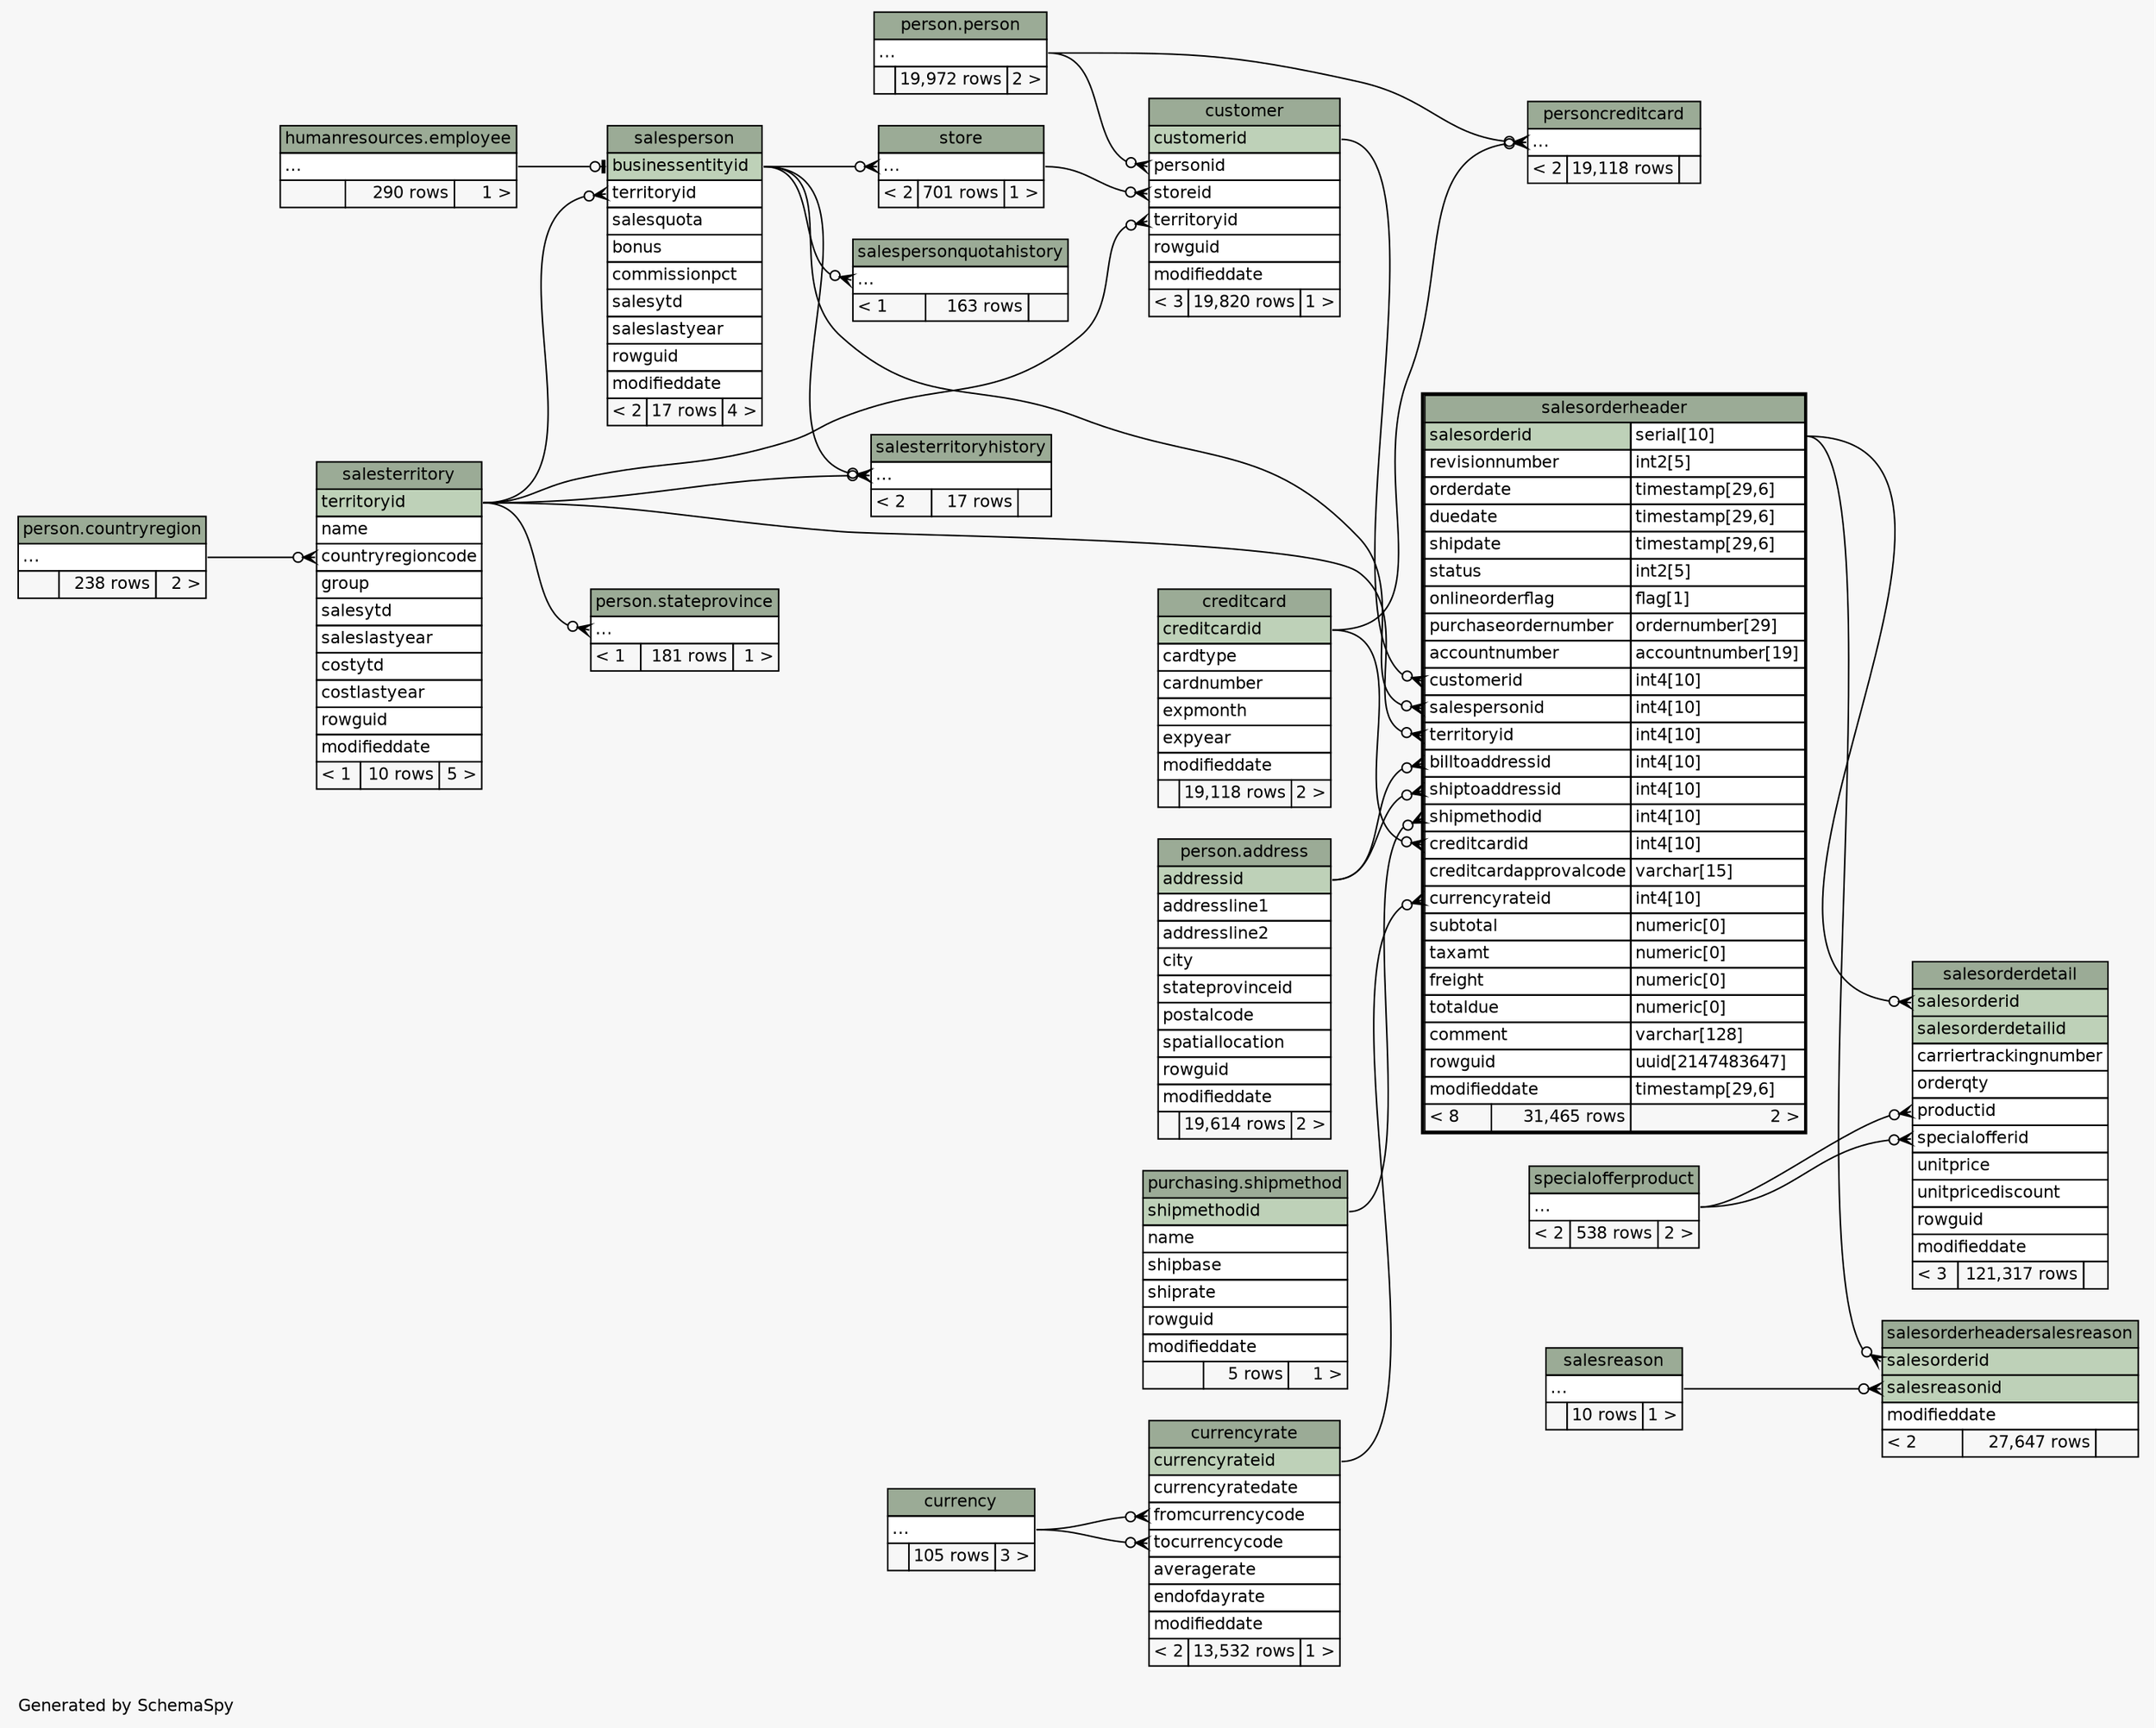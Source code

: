 // dot 2.40.1 on Linux 5.4.0-80-generic
// SchemaSpy rev 590
digraph "twoDegreesRelationshipsDiagram" {
  graph [
    rankdir="RL"
    bgcolor="#f7f7f7"
    label="\nGenerated by SchemaSpy"
    labeljust="l"
    nodesep="0.18"
    ranksep="0.46"
    fontname="Helvetica"
    fontsize="11"
  ];
  node [
    fontname="Helvetica"
    fontsize="11"
    shape="plaintext"
  ];
  edge [
    arrowsize="0.8"
  ];
  "currencyrate":"fromcurrencycode":w -> "currency":"elipses":e [arrowhead=none dir=back arrowtail=crowodot];
  "currencyrate":"tocurrencycode":w -> "currency":"elipses":e [arrowhead=none dir=back arrowtail=crowodot];
  "customer":"personid":w -> "person.person":"elipses":e [arrowhead=none dir=back arrowtail=crowodot];
  "customer":"storeid":w -> "store":"elipses":e [arrowhead=none dir=back arrowtail=crowodot];
  "customer":"territoryid":w -> "salesterritory":"territoryid":e [arrowhead=none dir=back arrowtail=crowodot];
  "personcreditcard":"elipses":w -> "person.person":"elipses":e [arrowhead=none dir=back arrowtail=crowodot];
  "personcreditcard":"elipses":w -> "creditcard":"creditcardid":e [arrowhead=none dir=back arrowtail=crowodot];
  "salesorderdetail":"productid":w -> "specialofferproduct":"elipses":e [arrowhead=none dir=back arrowtail=crowodot];
  "salesorderdetail":"salesorderid":w -> "salesorderheader":"salesorderid.type":e [arrowhead=none dir=back arrowtail=crowodot];
  "salesorderdetail":"specialofferid":w -> "specialofferproduct":"elipses":e [arrowhead=none dir=back arrowtail=crowodot];
  "salesorderheader":"billtoaddressid":w -> "person.address":"addressid":e [arrowhead=none dir=back arrowtail=crowodot];
  "salesorderheader":"creditcardid":w -> "creditcard":"creditcardid":e [arrowhead=none dir=back arrowtail=crowodot];
  "salesorderheader":"currencyrateid":w -> "currencyrate":"currencyrateid":e [arrowhead=none dir=back arrowtail=crowodot];
  "salesorderheader":"customerid":w -> "customer":"customerid":e [arrowhead=none dir=back arrowtail=crowodot];
  "salesorderheader":"salespersonid":w -> "salesperson":"businessentityid":e [arrowhead=none dir=back arrowtail=crowodot];
  "salesorderheader":"shipmethodid":w -> "purchasing.shipmethod":"shipmethodid":e [arrowhead=none dir=back arrowtail=crowodot];
  "salesorderheader":"shiptoaddressid":w -> "person.address":"addressid":e [arrowhead=none dir=back arrowtail=crowodot];
  "salesorderheader":"territoryid":w -> "salesterritory":"territoryid":e [arrowhead=none dir=back arrowtail=crowodot];
  "salesorderheadersalesreason":"salesorderid":w -> "salesorderheader":"salesorderid.type":e [arrowhead=none dir=back arrowtail=crowodot];
  "salesorderheadersalesreason":"salesreasonid":w -> "salesreason":"elipses":e [arrowhead=none dir=back arrowtail=crowodot];
  "salesperson":"businessentityid":w -> "humanresources.employee":"elipses":e [arrowhead=none dir=back arrowtail=teeodot];
  "salesperson":"territoryid":w -> "salesterritory":"territoryid":e [arrowhead=none dir=back arrowtail=crowodot];
  "salespersonquotahistory":"elipses":w -> "salesperson":"businessentityid":e [arrowhead=none dir=back arrowtail=crowodot];
  "salesterritory":"countryregioncode":w -> "person.countryregion":"elipses":e [arrowhead=none dir=back arrowtail=crowodot];
  "salesterritoryhistory":"elipses":w -> "salesperson":"businessentityid":e [arrowhead=none dir=back arrowtail=crowodot];
  "salesterritoryhistory":"elipses":w -> "salesterritory":"territoryid":e [arrowhead=none dir=back arrowtail=crowodot];
  "person.stateprovince":"elipses":w -> "salesterritory":"territoryid":e [arrowhead=none dir=back arrowtail=crowodot];
  "store":"elipses":w -> "salesperson":"businessentityid":e [arrowhead=none dir=back arrowtail=crowodot];
  "person.address" [
    label=<
    <TABLE BORDER="0" CELLBORDER="1" CELLSPACING="0" BGCOLOR="#ffffff">
      <TR><TD COLSPAN="3" BGCOLOR="#9bab96" ALIGN="CENTER">person.address</TD></TR>
      <TR><TD PORT="addressid" COLSPAN="3" BGCOLOR="#bed1b8" ALIGN="LEFT">addressid</TD></TR>
      <TR><TD PORT="addressline1" COLSPAN="3" ALIGN="LEFT">addressline1</TD></TR>
      <TR><TD PORT="addressline2" COLSPAN="3" ALIGN="LEFT">addressline2</TD></TR>
      <TR><TD PORT="city" COLSPAN="3" ALIGN="LEFT">city</TD></TR>
      <TR><TD PORT="stateprovinceid" COLSPAN="3" ALIGN="LEFT">stateprovinceid</TD></TR>
      <TR><TD PORT="postalcode" COLSPAN="3" ALIGN="LEFT">postalcode</TD></TR>
      <TR><TD PORT="spatiallocation" COLSPAN="3" ALIGN="LEFT">spatiallocation</TD></TR>
      <TR><TD PORT="rowguid" COLSPAN="3" ALIGN="LEFT">rowguid</TD></TR>
      <TR><TD PORT="modifieddate" COLSPAN="3" ALIGN="LEFT">modifieddate</TD></TR>
      <TR><TD ALIGN="LEFT" BGCOLOR="#f7f7f7">  </TD><TD ALIGN="RIGHT" BGCOLOR="#f7f7f7">19,614 rows</TD><TD ALIGN="RIGHT" BGCOLOR="#f7f7f7">2 &gt;</TD></TR>
    </TABLE>>
    tooltip="person.address"
  ];
  "person.countryregion" [
    label=<
    <TABLE BORDER="0" CELLBORDER="1" CELLSPACING="0" BGCOLOR="#ffffff">
      <TR><TD COLSPAN="3" BGCOLOR="#9bab96" ALIGN="CENTER">person.countryregion</TD></TR>
      <TR><TD PORT="elipses" COLSPAN="3" ALIGN="LEFT">...</TD></TR>
      <TR><TD ALIGN="LEFT" BGCOLOR="#f7f7f7">  </TD><TD ALIGN="RIGHT" BGCOLOR="#f7f7f7">238 rows</TD><TD ALIGN="RIGHT" BGCOLOR="#f7f7f7">2 &gt;</TD></TR>
    </TABLE>>
    tooltip="person.countryregion"
  ];
  "creditcard" [
    label=<
    <TABLE BORDER="0" CELLBORDER="1" CELLSPACING="0" BGCOLOR="#ffffff">
      <TR><TD COLSPAN="3" BGCOLOR="#9bab96" ALIGN="CENTER">creditcard</TD></TR>
      <TR><TD PORT="creditcardid" COLSPAN="3" BGCOLOR="#bed1b8" ALIGN="LEFT">creditcardid</TD></TR>
      <TR><TD PORT="cardtype" COLSPAN="3" ALIGN="LEFT">cardtype</TD></TR>
      <TR><TD PORT="cardnumber" COLSPAN="3" ALIGN="LEFT">cardnumber</TD></TR>
      <TR><TD PORT="expmonth" COLSPAN="3" ALIGN="LEFT">expmonth</TD></TR>
      <TR><TD PORT="expyear" COLSPAN="3" ALIGN="LEFT">expyear</TD></TR>
      <TR><TD PORT="modifieddate" COLSPAN="3" ALIGN="LEFT">modifieddate</TD></TR>
      <TR><TD ALIGN="LEFT" BGCOLOR="#f7f7f7">  </TD><TD ALIGN="RIGHT" BGCOLOR="#f7f7f7">19,118 rows</TD><TD ALIGN="RIGHT" BGCOLOR="#f7f7f7">2 &gt;</TD></TR>
    </TABLE>>
    URL="creditcard.html"
    tooltip="creditcard"
  ];
  "currency" [
    label=<
    <TABLE BORDER="0" CELLBORDER="1" CELLSPACING="0" BGCOLOR="#ffffff">
      <TR><TD COLSPAN="3" BGCOLOR="#9bab96" ALIGN="CENTER">currency</TD></TR>
      <TR><TD PORT="elipses" COLSPAN="3" ALIGN="LEFT">...</TD></TR>
      <TR><TD ALIGN="LEFT" BGCOLOR="#f7f7f7">  </TD><TD ALIGN="RIGHT" BGCOLOR="#f7f7f7">105 rows</TD><TD ALIGN="RIGHT" BGCOLOR="#f7f7f7">3 &gt;</TD></TR>
    </TABLE>>
    URL="currency.html"
    tooltip="currency"
  ];
  "currencyrate" [
    label=<
    <TABLE BORDER="0" CELLBORDER="1" CELLSPACING="0" BGCOLOR="#ffffff">
      <TR><TD COLSPAN="3" BGCOLOR="#9bab96" ALIGN="CENTER">currencyrate</TD></TR>
      <TR><TD PORT="currencyrateid" COLSPAN="3" BGCOLOR="#bed1b8" ALIGN="LEFT">currencyrateid</TD></TR>
      <TR><TD PORT="currencyratedate" COLSPAN="3" ALIGN="LEFT">currencyratedate</TD></TR>
      <TR><TD PORT="fromcurrencycode" COLSPAN="3" ALIGN="LEFT">fromcurrencycode</TD></TR>
      <TR><TD PORT="tocurrencycode" COLSPAN="3" ALIGN="LEFT">tocurrencycode</TD></TR>
      <TR><TD PORT="averagerate" COLSPAN="3" ALIGN="LEFT">averagerate</TD></TR>
      <TR><TD PORT="endofdayrate" COLSPAN="3" ALIGN="LEFT">endofdayrate</TD></TR>
      <TR><TD PORT="modifieddate" COLSPAN="3" ALIGN="LEFT">modifieddate</TD></TR>
      <TR><TD ALIGN="LEFT" BGCOLOR="#f7f7f7">&lt; 2</TD><TD ALIGN="RIGHT" BGCOLOR="#f7f7f7">13,532 rows</TD><TD ALIGN="RIGHT" BGCOLOR="#f7f7f7">1 &gt;</TD></TR>
    </TABLE>>
    URL="currencyrate.html"
    tooltip="currencyrate"
  ];
  "customer" [
    label=<
    <TABLE BORDER="0" CELLBORDER="1" CELLSPACING="0" BGCOLOR="#ffffff">
      <TR><TD COLSPAN="3" BGCOLOR="#9bab96" ALIGN="CENTER">customer</TD></TR>
      <TR><TD PORT="customerid" COLSPAN="3" BGCOLOR="#bed1b8" ALIGN="LEFT">customerid</TD></TR>
      <TR><TD PORT="personid" COLSPAN="3" ALIGN="LEFT">personid</TD></TR>
      <TR><TD PORT="storeid" COLSPAN="3" ALIGN="LEFT">storeid</TD></TR>
      <TR><TD PORT="territoryid" COLSPAN="3" ALIGN="LEFT">territoryid</TD></TR>
      <TR><TD PORT="rowguid" COLSPAN="3" ALIGN="LEFT">rowguid</TD></TR>
      <TR><TD PORT="modifieddate" COLSPAN="3" ALIGN="LEFT">modifieddate</TD></TR>
      <TR><TD ALIGN="LEFT" BGCOLOR="#f7f7f7">&lt; 3</TD><TD ALIGN="RIGHT" BGCOLOR="#f7f7f7">19,820 rows</TD><TD ALIGN="RIGHT" BGCOLOR="#f7f7f7">1 &gt;</TD></TR>
    </TABLE>>
    URL="customer.html"
    tooltip="customer"
  ];
  "humanresources.employee" [
    label=<
    <TABLE BORDER="0" CELLBORDER="1" CELLSPACING="0" BGCOLOR="#ffffff">
      <TR><TD COLSPAN="3" BGCOLOR="#9bab96" ALIGN="CENTER">humanresources.employee</TD></TR>
      <TR><TD PORT="elipses" COLSPAN="3" ALIGN="LEFT">...</TD></TR>
      <TR><TD ALIGN="LEFT" BGCOLOR="#f7f7f7">  </TD><TD ALIGN="RIGHT" BGCOLOR="#f7f7f7">290 rows</TD><TD ALIGN="RIGHT" BGCOLOR="#f7f7f7">1 &gt;</TD></TR>
    </TABLE>>
    tooltip="humanresources.employee"
  ];
  "person.person" [
    label=<
    <TABLE BORDER="0" CELLBORDER="1" CELLSPACING="0" BGCOLOR="#ffffff">
      <TR><TD COLSPAN="3" BGCOLOR="#9bab96" ALIGN="CENTER">person.person</TD></TR>
      <TR><TD PORT="elipses" COLSPAN="3" ALIGN="LEFT">...</TD></TR>
      <TR><TD ALIGN="LEFT" BGCOLOR="#f7f7f7">  </TD><TD ALIGN="RIGHT" BGCOLOR="#f7f7f7">19,972 rows</TD><TD ALIGN="RIGHT" BGCOLOR="#f7f7f7">2 &gt;</TD></TR>
    </TABLE>>
    tooltip="person.person"
  ];
  "personcreditcard" [
    label=<
    <TABLE BORDER="0" CELLBORDER="1" CELLSPACING="0" BGCOLOR="#ffffff">
      <TR><TD COLSPAN="3" BGCOLOR="#9bab96" ALIGN="CENTER">personcreditcard</TD></TR>
      <TR><TD PORT="elipses" COLSPAN="3" ALIGN="LEFT">...</TD></TR>
      <TR><TD ALIGN="LEFT" BGCOLOR="#f7f7f7">&lt; 2</TD><TD ALIGN="RIGHT" BGCOLOR="#f7f7f7">19,118 rows</TD><TD ALIGN="RIGHT" BGCOLOR="#f7f7f7">  </TD></TR>
    </TABLE>>
    URL="personcreditcard.html"
    tooltip="personcreditcard"
  ];
  "salesorderdetail" [
    label=<
    <TABLE BORDER="0" CELLBORDER="1" CELLSPACING="0" BGCOLOR="#ffffff">
      <TR><TD COLSPAN="3" BGCOLOR="#9bab96" ALIGN="CENTER">salesorderdetail</TD></TR>
      <TR><TD PORT="salesorderid" COLSPAN="3" BGCOLOR="#bed1b8" ALIGN="LEFT">salesorderid</TD></TR>
      <TR><TD PORT="salesorderdetailid" COLSPAN="3" BGCOLOR="#bed1b8" ALIGN="LEFT">salesorderdetailid</TD></TR>
      <TR><TD PORT="carriertrackingnumber" COLSPAN="3" ALIGN="LEFT">carriertrackingnumber</TD></TR>
      <TR><TD PORT="orderqty" COLSPAN="3" ALIGN="LEFT">orderqty</TD></TR>
      <TR><TD PORT="productid" COLSPAN="3" ALIGN="LEFT">productid</TD></TR>
      <TR><TD PORT="specialofferid" COLSPAN="3" ALIGN="LEFT">specialofferid</TD></TR>
      <TR><TD PORT="unitprice" COLSPAN="3" ALIGN="LEFT">unitprice</TD></TR>
      <TR><TD PORT="unitpricediscount" COLSPAN="3" ALIGN="LEFT">unitpricediscount</TD></TR>
      <TR><TD PORT="rowguid" COLSPAN="3" ALIGN="LEFT">rowguid</TD></TR>
      <TR><TD PORT="modifieddate" COLSPAN="3" ALIGN="LEFT">modifieddate</TD></TR>
      <TR><TD ALIGN="LEFT" BGCOLOR="#f7f7f7">&lt; 3</TD><TD ALIGN="RIGHT" BGCOLOR="#f7f7f7">121,317 rows</TD><TD ALIGN="RIGHT" BGCOLOR="#f7f7f7">  </TD></TR>
    </TABLE>>
    URL="salesorderdetail.html"
    tooltip="salesorderdetail"
  ];
  "salesorderheader" [
    label=<
    <TABLE BORDER="2" CELLBORDER="1" CELLSPACING="0" BGCOLOR="#ffffff">
      <TR><TD COLSPAN="3" BGCOLOR="#9bab96" ALIGN="CENTER">salesorderheader</TD></TR>
      <TR><TD PORT="salesorderid" COLSPAN="2" BGCOLOR="#bed1b8" ALIGN="LEFT">salesorderid</TD><TD PORT="salesorderid.type" ALIGN="LEFT">serial[10]</TD></TR>
      <TR><TD PORT="revisionnumber" COLSPAN="2" ALIGN="LEFT">revisionnumber</TD><TD PORT="revisionnumber.type" ALIGN="LEFT">int2[5]</TD></TR>
      <TR><TD PORT="orderdate" COLSPAN="2" ALIGN="LEFT">orderdate</TD><TD PORT="orderdate.type" ALIGN="LEFT">timestamp[29,6]</TD></TR>
      <TR><TD PORT="duedate" COLSPAN="2" ALIGN="LEFT">duedate</TD><TD PORT="duedate.type" ALIGN="LEFT">timestamp[29,6]</TD></TR>
      <TR><TD PORT="shipdate" COLSPAN="2" ALIGN="LEFT">shipdate</TD><TD PORT="shipdate.type" ALIGN="LEFT">timestamp[29,6]</TD></TR>
      <TR><TD PORT="status" COLSPAN="2" ALIGN="LEFT">status</TD><TD PORT="status.type" ALIGN="LEFT">int2[5]</TD></TR>
      <TR><TD PORT="onlineorderflag" COLSPAN="2" ALIGN="LEFT">onlineorderflag</TD><TD PORT="onlineorderflag.type" ALIGN="LEFT">flag[1]</TD></TR>
      <TR><TD PORT="purchaseordernumber" COLSPAN="2" ALIGN="LEFT">purchaseordernumber</TD><TD PORT="purchaseordernumber.type" ALIGN="LEFT">ordernumber[29]</TD></TR>
      <TR><TD PORT="accountnumber" COLSPAN="2" ALIGN="LEFT">accountnumber</TD><TD PORT="accountnumber.type" ALIGN="LEFT">accountnumber[19]</TD></TR>
      <TR><TD PORT="customerid" COLSPAN="2" ALIGN="LEFT">customerid</TD><TD PORT="customerid.type" ALIGN="LEFT">int4[10]</TD></TR>
      <TR><TD PORT="salespersonid" COLSPAN="2" ALIGN="LEFT">salespersonid</TD><TD PORT="salespersonid.type" ALIGN="LEFT">int4[10]</TD></TR>
      <TR><TD PORT="territoryid" COLSPAN="2" ALIGN="LEFT">territoryid</TD><TD PORT="territoryid.type" ALIGN="LEFT">int4[10]</TD></TR>
      <TR><TD PORT="billtoaddressid" COLSPAN="2" ALIGN="LEFT">billtoaddressid</TD><TD PORT="billtoaddressid.type" ALIGN="LEFT">int4[10]</TD></TR>
      <TR><TD PORT="shiptoaddressid" COLSPAN="2" ALIGN="LEFT">shiptoaddressid</TD><TD PORT="shiptoaddressid.type" ALIGN="LEFT">int4[10]</TD></TR>
      <TR><TD PORT="shipmethodid" COLSPAN="2" ALIGN="LEFT">shipmethodid</TD><TD PORT="shipmethodid.type" ALIGN="LEFT">int4[10]</TD></TR>
      <TR><TD PORT="creditcardid" COLSPAN="2" ALIGN="LEFT">creditcardid</TD><TD PORT="creditcardid.type" ALIGN="LEFT">int4[10]</TD></TR>
      <TR><TD PORT="creditcardapprovalcode" COLSPAN="2" ALIGN="LEFT">creditcardapprovalcode</TD><TD PORT="creditcardapprovalcode.type" ALIGN="LEFT">varchar[15]</TD></TR>
      <TR><TD PORT="currencyrateid" COLSPAN="2" ALIGN="LEFT">currencyrateid</TD><TD PORT="currencyrateid.type" ALIGN="LEFT">int4[10]</TD></TR>
      <TR><TD PORT="subtotal" COLSPAN="2" ALIGN="LEFT">subtotal</TD><TD PORT="subtotal.type" ALIGN="LEFT">numeric[0]</TD></TR>
      <TR><TD PORT="taxamt" COLSPAN="2" ALIGN="LEFT">taxamt</TD><TD PORT="taxamt.type" ALIGN="LEFT">numeric[0]</TD></TR>
      <TR><TD PORT="freight" COLSPAN="2" ALIGN="LEFT">freight</TD><TD PORT="freight.type" ALIGN="LEFT">numeric[0]</TD></TR>
      <TR><TD PORT="totaldue" COLSPAN="2" ALIGN="LEFT">totaldue</TD><TD PORT="totaldue.type" ALIGN="LEFT">numeric[0]</TD></TR>
      <TR><TD PORT="comment" COLSPAN="2" ALIGN="LEFT">comment</TD><TD PORT="comment.type" ALIGN="LEFT">varchar[128]</TD></TR>
      <TR><TD PORT="rowguid" COLSPAN="2" ALIGN="LEFT">rowguid</TD><TD PORT="rowguid.type" ALIGN="LEFT">uuid[2147483647]</TD></TR>
      <TR><TD PORT="modifieddate" COLSPAN="2" ALIGN="LEFT">modifieddate</TD><TD PORT="modifieddate.type" ALIGN="LEFT">timestamp[29,6]</TD></TR>
      <TR><TD ALIGN="LEFT" BGCOLOR="#f7f7f7">&lt; 8</TD><TD ALIGN="RIGHT" BGCOLOR="#f7f7f7">31,465 rows</TD><TD ALIGN="RIGHT" BGCOLOR="#f7f7f7">2 &gt;</TD></TR>
    </TABLE>>
    URL="salesorderheader.html"
    tooltip="salesorderheader"
  ];
  "salesorderheadersalesreason" [
    label=<
    <TABLE BORDER="0" CELLBORDER="1" CELLSPACING="0" BGCOLOR="#ffffff">
      <TR><TD COLSPAN="3" BGCOLOR="#9bab96" ALIGN="CENTER">salesorderheadersalesreason</TD></TR>
      <TR><TD PORT="salesorderid" COLSPAN="3" BGCOLOR="#bed1b8" ALIGN="LEFT">salesorderid</TD></TR>
      <TR><TD PORT="salesreasonid" COLSPAN="3" BGCOLOR="#bed1b8" ALIGN="LEFT">salesreasonid</TD></TR>
      <TR><TD PORT="modifieddate" COLSPAN="3" ALIGN="LEFT">modifieddate</TD></TR>
      <TR><TD ALIGN="LEFT" BGCOLOR="#f7f7f7">&lt; 2</TD><TD ALIGN="RIGHT" BGCOLOR="#f7f7f7">27,647 rows</TD><TD ALIGN="RIGHT" BGCOLOR="#f7f7f7">  </TD></TR>
    </TABLE>>
    URL="salesorderheadersalesreason.html"
    tooltip="salesorderheadersalesreason"
  ];
  "salesperson" [
    label=<
    <TABLE BORDER="0" CELLBORDER="1" CELLSPACING="0" BGCOLOR="#ffffff">
      <TR><TD COLSPAN="3" BGCOLOR="#9bab96" ALIGN="CENTER">salesperson</TD></TR>
      <TR><TD PORT="businessentityid" COLSPAN="3" BGCOLOR="#bed1b8" ALIGN="LEFT">businessentityid</TD></TR>
      <TR><TD PORT="territoryid" COLSPAN="3" ALIGN="LEFT">territoryid</TD></TR>
      <TR><TD PORT="salesquota" COLSPAN="3" ALIGN="LEFT">salesquota</TD></TR>
      <TR><TD PORT="bonus" COLSPAN="3" ALIGN="LEFT">bonus</TD></TR>
      <TR><TD PORT="commissionpct" COLSPAN="3" ALIGN="LEFT">commissionpct</TD></TR>
      <TR><TD PORT="salesytd" COLSPAN="3" ALIGN="LEFT">salesytd</TD></TR>
      <TR><TD PORT="saleslastyear" COLSPAN="3" ALIGN="LEFT">saleslastyear</TD></TR>
      <TR><TD PORT="rowguid" COLSPAN="3" ALIGN="LEFT">rowguid</TD></TR>
      <TR><TD PORT="modifieddate" COLSPAN="3" ALIGN="LEFT">modifieddate</TD></TR>
      <TR><TD ALIGN="LEFT" BGCOLOR="#f7f7f7">&lt; 2</TD><TD ALIGN="RIGHT" BGCOLOR="#f7f7f7">17 rows</TD><TD ALIGN="RIGHT" BGCOLOR="#f7f7f7">4 &gt;</TD></TR>
    </TABLE>>
    URL="salesperson.html"
    tooltip="salesperson"
  ];
  "salespersonquotahistory" [
    label=<
    <TABLE BORDER="0" CELLBORDER="1" CELLSPACING="0" BGCOLOR="#ffffff">
      <TR><TD COLSPAN="3" BGCOLOR="#9bab96" ALIGN="CENTER">salespersonquotahistory</TD></TR>
      <TR><TD PORT="elipses" COLSPAN="3" ALIGN="LEFT">...</TD></TR>
      <TR><TD ALIGN="LEFT" BGCOLOR="#f7f7f7">&lt; 1</TD><TD ALIGN="RIGHT" BGCOLOR="#f7f7f7">163 rows</TD><TD ALIGN="RIGHT" BGCOLOR="#f7f7f7">  </TD></TR>
    </TABLE>>
    URL="salespersonquotahistory.html"
    tooltip="salespersonquotahistory"
  ];
  "salesreason" [
    label=<
    <TABLE BORDER="0" CELLBORDER="1" CELLSPACING="0" BGCOLOR="#ffffff">
      <TR><TD COLSPAN="3" BGCOLOR="#9bab96" ALIGN="CENTER">salesreason</TD></TR>
      <TR><TD PORT="elipses" COLSPAN="3" ALIGN="LEFT">...</TD></TR>
      <TR><TD ALIGN="LEFT" BGCOLOR="#f7f7f7">  </TD><TD ALIGN="RIGHT" BGCOLOR="#f7f7f7">10 rows</TD><TD ALIGN="RIGHT" BGCOLOR="#f7f7f7">1 &gt;</TD></TR>
    </TABLE>>
    URL="salesreason.html"
    tooltip="salesreason"
  ];
  "salesterritory" [
    label=<
    <TABLE BORDER="0" CELLBORDER="1" CELLSPACING="0" BGCOLOR="#ffffff">
      <TR><TD COLSPAN="3" BGCOLOR="#9bab96" ALIGN="CENTER">salesterritory</TD></TR>
      <TR><TD PORT="territoryid" COLSPAN="3" BGCOLOR="#bed1b8" ALIGN="LEFT">territoryid</TD></TR>
      <TR><TD PORT="name" COLSPAN="3" ALIGN="LEFT">name</TD></TR>
      <TR><TD PORT="countryregioncode" COLSPAN="3" ALIGN="LEFT">countryregioncode</TD></TR>
      <TR><TD PORT="group" COLSPAN="3" ALIGN="LEFT">group</TD></TR>
      <TR><TD PORT="salesytd" COLSPAN="3" ALIGN="LEFT">salesytd</TD></TR>
      <TR><TD PORT="saleslastyear" COLSPAN="3" ALIGN="LEFT">saleslastyear</TD></TR>
      <TR><TD PORT="costytd" COLSPAN="3" ALIGN="LEFT">costytd</TD></TR>
      <TR><TD PORT="costlastyear" COLSPAN="3" ALIGN="LEFT">costlastyear</TD></TR>
      <TR><TD PORT="rowguid" COLSPAN="3" ALIGN="LEFT">rowguid</TD></TR>
      <TR><TD PORT="modifieddate" COLSPAN="3" ALIGN="LEFT">modifieddate</TD></TR>
      <TR><TD ALIGN="LEFT" BGCOLOR="#f7f7f7">&lt; 1</TD><TD ALIGN="RIGHT" BGCOLOR="#f7f7f7">10 rows</TD><TD ALIGN="RIGHT" BGCOLOR="#f7f7f7">5 &gt;</TD></TR>
    </TABLE>>
    URL="salesterritory.html"
    tooltip="salesterritory"
  ];
  "salesterritoryhistory" [
    label=<
    <TABLE BORDER="0" CELLBORDER="1" CELLSPACING="0" BGCOLOR="#ffffff">
      <TR><TD COLSPAN="3" BGCOLOR="#9bab96" ALIGN="CENTER">salesterritoryhistory</TD></TR>
      <TR><TD PORT="elipses" COLSPAN="3" ALIGN="LEFT">...</TD></TR>
      <TR><TD ALIGN="LEFT" BGCOLOR="#f7f7f7">&lt; 2</TD><TD ALIGN="RIGHT" BGCOLOR="#f7f7f7">17 rows</TD><TD ALIGN="RIGHT" BGCOLOR="#f7f7f7">  </TD></TR>
    </TABLE>>
    URL="salesterritoryhistory.html"
    tooltip="salesterritoryhistory"
  ];
  "purchasing.shipmethod" [
    label=<
    <TABLE BORDER="0" CELLBORDER="1" CELLSPACING="0" BGCOLOR="#ffffff">
      <TR><TD COLSPAN="3" BGCOLOR="#9bab96" ALIGN="CENTER">purchasing.shipmethod</TD></TR>
      <TR><TD PORT="shipmethodid" COLSPAN="3" BGCOLOR="#bed1b8" ALIGN="LEFT">shipmethodid</TD></TR>
      <TR><TD PORT="name" COLSPAN="3" ALIGN="LEFT">name</TD></TR>
      <TR><TD PORT="shipbase" COLSPAN="3" ALIGN="LEFT">shipbase</TD></TR>
      <TR><TD PORT="shiprate" COLSPAN="3" ALIGN="LEFT">shiprate</TD></TR>
      <TR><TD PORT="rowguid" COLSPAN="3" ALIGN="LEFT">rowguid</TD></TR>
      <TR><TD PORT="modifieddate" COLSPAN="3" ALIGN="LEFT">modifieddate</TD></TR>
      <TR><TD ALIGN="LEFT" BGCOLOR="#f7f7f7">  </TD><TD ALIGN="RIGHT" BGCOLOR="#f7f7f7">5 rows</TD><TD ALIGN="RIGHT" BGCOLOR="#f7f7f7">1 &gt;</TD></TR>
    </TABLE>>
    tooltip="purchasing.shipmethod"
  ];
  "specialofferproduct" [
    label=<
    <TABLE BORDER="0" CELLBORDER="1" CELLSPACING="0" BGCOLOR="#ffffff">
      <TR><TD COLSPAN="3" BGCOLOR="#9bab96" ALIGN="CENTER">specialofferproduct</TD></TR>
      <TR><TD PORT="elipses" COLSPAN="3" ALIGN="LEFT">...</TD></TR>
      <TR><TD ALIGN="LEFT" BGCOLOR="#f7f7f7">&lt; 2</TD><TD ALIGN="RIGHT" BGCOLOR="#f7f7f7">538 rows</TD><TD ALIGN="RIGHT" BGCOLOR="#f7f7f7">2 &gt;</TD></TR>
    </TABLE>>
    URL="specialofferproduct.html"
    tooltip="specialofferproduct"
  ];
  "person.stateprovince" [
    label=<
    <TABLE BORDER="0" CELLBORDER="1" CELLSPACING="0" BGCOLOR="#ffffff">
      <TR><TD COLSPAN="3" BGCOLOR="#9bab96" ALIGN="CENTER">person.stateprovince</TD></TR>
      <TR><TD PORT="elipses" COLSPAN="3" ALIGN="LEFT">...</TD></TR>
      <TR><TD ALIGN="LEFT" BGCOLOR="#f7f7f7">&lt; 1</TD><TD ALIGN="RIGHT" BGCOLOR="#f7f7f7">181 rows</TD><TD ALIGN="RIGHT" BGCOLOR="#f7f7f7">1 &gt;</TD></TR>
    </TABLE>>
    tooltip="person.stateprovince"
  ];
  "store" [
    label=<
    <TABLE BORDER="0" CELLBORDER="1" CELLSPACING="0" BGCOLOR="#ffffff">
      <TR><TD COLSPAN="3" BGCOLOR="#9bab96" ALIGN="CENTER">store</TD></TR>
      <TR><TD PORT="elipses" COLSPAN="3" ALIGN="LEFT">...</TD></TR>
      <TR><TD ALIGN="LEFT" BGCOLOR="#f7f7f7">&lt; 2</TD><TD ALIGN="RIGHT" BGCOLOR="#f7f7f7">701 rows</TD><TD ALIGN="RIGHT" BGCOLOR="#f7f7f7">1 &gt;</TD></TR>
    </TABLE>>
    URL="store.html"
    tooltip="store"
  ];
}
